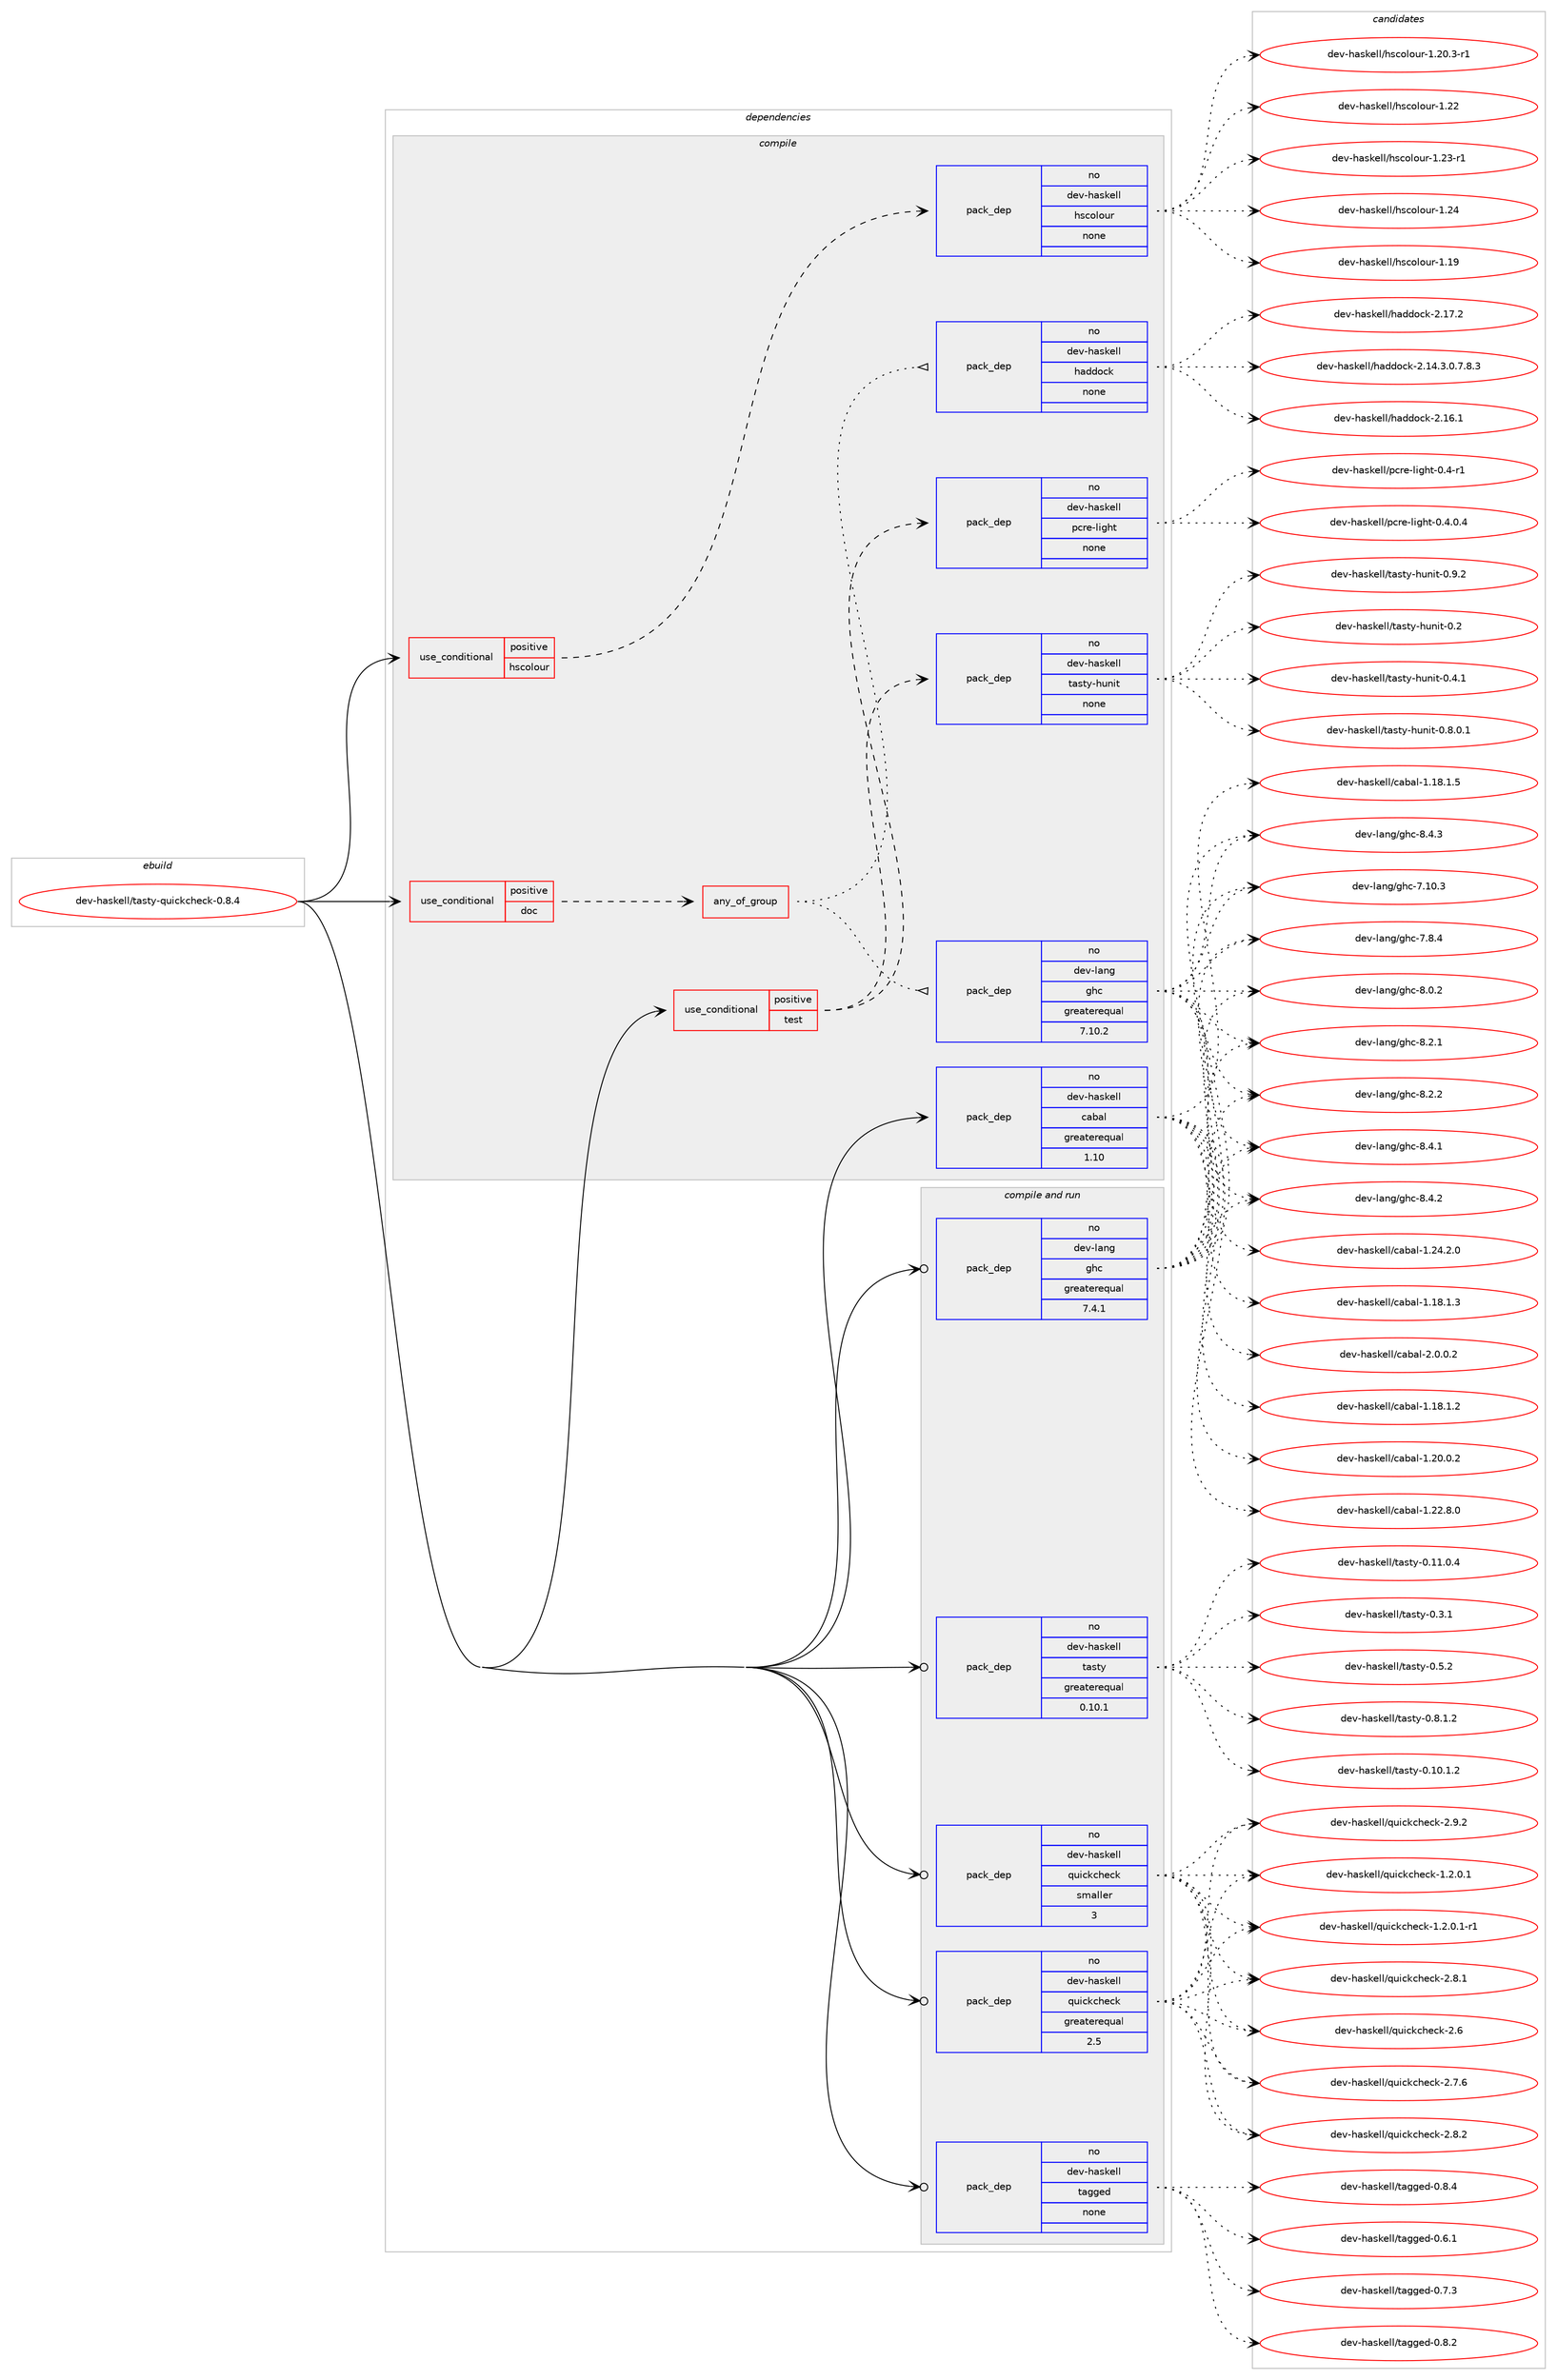 digraph prolog {

# *************
# Graph options
# *************

newrank=true;
concentrate=true;
compound=true;
graph [rankdir=LR,fontname=Helvetica,fontsize=10,ranksep=1.5];#, ranksep=2.5, nodesep=0.2];
edge  [arrowhead=vee];
node  [fontname=Helvetica,fontsize=10];

# **********
# The ebuild
# **********

subgraph cluster_leftcol {
color=gray;
rank=same;
label=<<i>ebuild</i>>;
id [label="dev-haskell/tasty-quickcheck-0.8.4", color=red, width=4, href="../dev-haskell/tasty-quickcheck-0.8.4.svg"];
}

# ****************
# The dependencies
# ****************

subgraph cluster_midcol {
color=gray;
label=<<i>dependencies</i>>;
subgraph cluster_compile {
fillcolor="#eeeeee";
style=filled;
label=<<i>compile</i>>;
subgraph cond361653 {
dependency1345339 [label=<<TABLE BORDER="0" CELLBORDER="1" CELLSPACING="0" CELLPADDING="4"><TR><TD ROWSPAN="3" CELLPADDING="10">use_conditional</TD></TR><TR><TD>positive</TD></TR><TR><TD>doc</TD></TR></TABLE>>, shape=none, color=red];
subgraph any21619 {
dependency1345340 [label=<<TABLE BORDER="0" CELLBORDER="1" CELLSPACING="0" CELLPADDING="4"><TR><TD CELLPADDING="10">any_of_group</TD></TR></TABLE>>, shape=none, color=red];subgraph pack961515 {
dependency1345341 [label=<<TABLE BORDER="0" CELLBORDER="1" CELLSPACING="0" CELLPADDING="4" WIDTH="220"><TR><TD ROWSPAN="6" CELLPADDING="30">pack_dep</TD></TR><TR><TD WIDTH="110">no</TD></TR><TR><TD>dev-haskell</TD></TR><TR><TD>haddock</TD></TR><TR><TD>none</TD></TR><TR><TD></TD></TR></TABLE>>, shape=none, color=blue];
}
dependency1345340:e -> dependency1345341:w [weight=20,style="dotted",arrowhead="oinv"];
subgraph pack961516 {
dependency1345342 [label=<<TABLE BORDER="0" CELLBORDER="1" CELLSPACING="0" CELLPADDING="4" WIDTH="220"><TR><TD ROWSPAN="6" CELLPADDING="30">pack_dep</TD></TR><TR><TD WIDTH="110">no</TD></TR><TR><TD>dev-lang</TD></TR><TR><TD>ghc</TD></TR><TR><TD>greaterequal</TD></TR><TR><TD>7.10.2</TD></TR></TABLE>>, shape=none, color=blue];
}
dependency1345340:e -> dependency1345342:w [weight=20,style="dotted",arrowhead="oinv"];
}
dependency1345339:e -> dependency1345340:w [weight=20,style="dashed",arrowhead="vee"];
}
id:e -> dependency1345339:w [weight=20,style="solid",arrowhead="vee"];
subgraph cond361654 {
dependency1345343 [label=<<TABLE BORDER="0" CELLBORDER="1" CELLSPACING="0" CELLPADDING="4"><TR><TD ROWSPAN="3" CELLPADDING="10">use_conditional</TD></TR><TR><TD>positive</TD></TR><TR><TD>hscolour</TD></TR></TABLE>>, shape=none, color=red];
subgraph pack961517 {
dependency1345344 [label=<<TABLE BORDER="0" CELLBORDER="1" CELLSPACING="0" CELLPADDING="4" WIDTH="220"><TR><TD ROWSPAN="6" CELLPADDING="30">pack_dep</TD></TR><TR><TD WIDTH="110">no</TD></TR><TR><TD>dev-haskell</TD></TR><TR><TD>hscolour</TD></TR><TR><TD>none</TD></TR><TR><TD></TD></TR></TABLE>>, shape=none, color=blue];
}
dependency1345343:e -> dependency1345344:w [weight=20,style="dashed",arrowhead="vee"];
}
id:e -> dependency1345343:w [weight=20,style="solid",arrowhead="vee"];
subgraph cond361655 {
dependency1345345 [label=<<TABLE BORDER="0" CELLBORDER="1" CELLSPACING="0" CELLPADDING="4"><TR><TD ROWSPAN="3" CELLPADDING="10">use_conditional</TD></TR><TR><TD>positive</TD></TR><TR><TD>test</TD></TR></TABLE>>, shape=none, color=red];
subgraph pack961518 {
dependency1345346 [label=<<TABLE BORDER="0" CELLBORDER="1" CELLSPACING="0" CELLPADDING="4" WIDTH="220"><TR><TD ROWSPAN="6" CELLPADDING="30">pack_dep</TD></TR><TR><TD WIDTH="110">no</TD></TR><TR><TD>dev-haskell</TD></TR><TR><TD>pcre-light</TD></TR><TR><TD>none</TD></TR><TR><TD></TD></TR></TABLE>>, shape=none, color=blue];
}
dependency1345345:e -> dependency1345346:w [weight=20,style="dashed",arrowhead="vee"];
subgraph pack961519 {
dependency1345347 [label=<<TABLE BORDER="0" CELLBORDER="1" CELLSPACING="0" CELLPADDING="4" WIDTH="220"><TR><TD ROWSPAN="6" CELLPADDING="30">pack_dep</TD></TR><TR><TD WIDTH="110">no</TD></TR><TR><TD>dev-haskell</TD></TR><TR><TD>tasty-hunit</TD></TR><TR><TD>none</TD></TR><TR><TD></TD></TR></TABLE>>, shape=none, color=blue];
}
dependency1345345:e -> dependency1345347:w [weight=20,style="dashed",arrowhead="vee"];
}
id:e -> dependency1345345:w [weight=20,style="solid",arrowhead="vee"];
subgraph pack961520 {
dependency1345348 [label=<<TABLE BORDER="0" CELLBORDER="1" CELLSPACING="0" CELLPADDING="4" WIDTH="220"><TR><TD ROWSPAN="6" CELLPADDING="30">pack_dep</TD></TR><TR><TD WIDTH="110">no</TD></TR><TR><TD>dev-haskell</TD></TR><TR><TD>cabal</TD></TR><TR><TD>greaterequal</TD></TR><TR><TD>1.10</TD></TR></TABLE>>, shape=none, color=blue];
}
id:e -> dependency1345348:w [weight=20,style="solid",arrowhead="vee"];
}
subgraph cluster_compileandrun {
fillcolor="#eeeeee";
style=filled;
label=<<i>compile and run</i>>;
subgraph pack961521 {
dependency1345349 [label=<<TABLE BORDER="0" CELLBORDER="1" CELLSPACING="0" CELLPADDING="4" WIDTH="220"><TR><TD ROWSPAN="6" CELLPADDING="30">pack_dep</TD></TR><TR><TD WIDTH="110">no</TD></TR><TR><TD>dev-haskell</TD></TR><TR><TD>quickcheck</TD></TR><TR><TD>greaterequal</TD></TR><TR><TD>2.5</TD></TR></TABLE>>, shape=none, color=blue];
}
id:e -> dependency1345349:w [weight=20,style="solid",arrowhead="odotvee"];
subgraph pack961522 {
dependency1345350 [label=<<TABLE BORDER="0" CELLBORDER="1" CELLSPACING="0" CELLPADDING="4" WIDTH="220"><TR><TD ROWSPAN="6" CELLPADDING="30">pack_dep</TD></TR><TR><TD WIDTH="110">no</TD></TR><TR><TD>dev-haskell</TD></TR><TR><TD>quickcheck</TD></TR><TR><TD>smaller</TD></TR><TR><TD>3</TD></TR></TABLE>>, shape=none, color=blue];
}
id:e -> dependency1345350:w [weight=20,style="solid",arrowhead="odotvee"];
subgraph pack961523 {
dependency1345351 [label=<<TABLE BORDER="0" CELLBORDER="1" CELLSPACING="0" CELLPADDING="4" WIDTH="220"><TR><TD ROWSPAN="6" CELLPADDING="30">pack_dep</TD></TR><TR><TD WIDTH="110">no</TD></TR><TR><TD>dev-haskell</TD></TR><TR><TD>tagged</TD></TR><TR><TD>none</TD></TR><TR><TD></TD></TR></TABLE>>, shape=none, color=blue];
}
id:e -> dependency1345351:w [weight=20,style="solid",arrowhead="odotvee"];
subgraph pack961524 {
dependency1345352 [label=<<TABLE BORDER="0" CELLBORDER="1" CELLSPACING="0" CELLPADDING="4" WIDTH="220"><TR><TD ROWSPAN="6" CELLPADDING="30">pack_dep</TD></TR><TR><TD WIDTH="110">no</TD></TR><TR><TD>dev-haskell</TD></TR><TR><TD>tasty</TD></TR><TR><TD>greaterequal</TD></TR><TR><TD>0.10.1</TD></TR></TABLE>>, shape=none, color=blue];
}
id:e -> dependency1345352:w [weight=20,style="solid",arrowhead="odotvee"];
subgraph pack961525 {
dependency1345353 [label=<<TABLE BORDER="0" CELLBORDER="1" CELLSPACING="0" CELLPADDING="4" WIDTH="220"><TR><TD ROWSPAN="6" CELLPADDING="30">pack_dep</TD></TR><TR><TD WIDTH="110">no</TD></TR><TR><TD>dev-lang</TD></TR><TR><TD>ghc</TD></TR><TR><TD>greaterequal</TD></TR><TR><TD>7.4.1</TD></TR></TABLE>>, shape=none, color=blue];
}
id:e -> dependency1345353:w [weight=20,style="solid",arrowhead="odotvee"];
}
subgraph cluster_run {
fillcolor="#eeeeee";
style=filled;
label=<<i>run</i>>;
}
}

# **************
# The candidates
# **************

subgraph cluster_choices {
rank=same;
color=gray;
label=<<i>candidates</i>>;

subgraph choice961515 {
color=black;
nodesep=1;
choice1001011184510497115107101108108471049710010011199107455046495246514648465546564651 [label="dev-haskell/haddock-2.14.3.0.7.8.3", color=red, width=4,href="../dev-haskell/haddock-2.14.3.0.7.8.3.svg"];
choice100101118451049711510710110810847104971001001119910745504649544649 [label="dev-haskell/haddock-2.16.1", color=red, width=4,href="../dev-haskell/haddock-2.16.1.svg"];
choice100101118451049711510710110810847104971001001119910745504649554650 [label="dev-haskell/haddock-2.17.2", color=red, width=4,href="../dev-haskell/haddock-2.17.2.svg"];
dependency1345341:e -> choice1001011184510497115107101108108471049710010011199107455046495246514648465546564651:w [style=dotted,weight="100"];
dependency1345341:e -> choice100101118451049711510710110810847104971001001119910745504649544649:w [style=dotted,weight="100"];
dependency1345341:e -> choice100101118451049711510710110810847104971001001119910745504649554650:w [style=dotted,weight="100"];
}
subgraph choice961516 {
color=black;
nodesep=1;
choice1001011184510897110103471031049945554649484651 [label="dev-lang/ghc-7.10.3", color=red, width=4,href="../dev-lang/ghc-7.10.3.svg"];
choice10010111845108971101034710310499455546564652 [label="dev-lang/ghc-7.8.4", color=red, width=4,href="../dev-lang/ghc-7.8.4.svg"];
choice10010111845108971101034710310499455646484650 [label="dev-lang/ghc-8.0.2", color=red, width=4,href="../dev-lang/ghc-8.0.2.svg"];
choice10010111845108971101034710310499455646504649 [label="dev-lang/ghc-8.2.1", color=red, width=4,href="../dev-lang/ghc-8.2.1.svg"];
choice10010111845108971101034710310499455646504650 [label="dev-lang/ghc-8.2.2", color=red, width=4,href="../dev-lang/ghc-8.2.2.svg"];
choice10010111845108971101034710310499455646524649 [label="dev-lang/ghc-8.4.1", color=red, width=4,href="../dev-lang/ghc-8.4.1.svg"];
choice10010111845108971101034710310499455646524650 [label="dev-lang/ghc-8.4.2", color=red, width=4,href="../dev-lang/ghc-8.4.2.svg"];
choice10010111845108971101034710310499455646524651 [label="dev-lang/ghc-8.4.3", color=red, width=4,href="../dev-lang/ghc-8.4.3.svg"];
dependency1345342:e -> choice1001011184510897110103471031049945554649484651:w [style=dotted,weight="100"];
dependency1345342:e -> choice10010111845108971101034710310499455546564652:w [style=dotted,weight="100"];
dependency1345342:e -> choice10010111845108971101034710310499455646484650:w [style=dotted,weight="100"];
dependency1345342:e -> choice10010111845108971101034710310499455646504649:w [style=dotted,weight="100"];
dependency1345342:e -> choice10010111845108971101034710310499455646504650:w [style=dotted,weight="100"];
dependency1345342:e -> choice10010111845108971101034710310499455646524649:w [style=dotted,weight="100"];
dependency1345342:e -> choice10010111845108971101034710310499455646524650:w [style=dotted,weight="100"];
dependency1345342:e -> choice10010111845108971101034710310499455646524651:w [style=dotted,weight="100"];
}
subgraph choice961517 {
color=black;
nodesep=1;
choice100101118451049711510710110810847104115991111081111171144549464957 [label="dev-haskell/hscolour-1.19", color=red, width=4,href="../dev-haskell/hscolour-1.19.svg"];
choice10010111845104971151071011081084710411599111108111117114454946504846514511449 [label="dev-haskell/hscolour-1.20.3-r1", color=red, width=4,href="../dev-haskell/hscolour-1.20.3-r1.svg"];
choice100101118451049711510710110810847104115991111081111171144549465050 [label="dev-haskell/hscolour-1.22", color=red, width=4,href="../dev-haskell/hscolour-1.22.svg"];
choice1001011184510497115107101108108471041159911110811111711445494650514511449 [label="dev-haskell/hscolour-1.23-r1", color=red, width=4,href="../dev-haskell/hscolour-1.23-r1.svg"];
choice100101118451049711510710110810847104115991111081111171144549465052 [label="dev-haskell/hscolour-1.24", color=red, width=4,href="../dev-haskell/hscolour-1.24.svg"];
dependency1345344:e -> choice100101118451049711510710110810847104115991111081111171144549464957:w [style=dotted,weight="100"];
dependency1345344:e -> choice10010111845104971151071011081084710411599111108111117114454946504846514511449:w [style=dotted,weight="100"];
dependency1345344:e -> choice100101118451049711510710110810847104115991111081111171144549465050:w [style=dotted,weight="100"];
dependency1345344:e -> choice1001011184510497115107101108108471041159911110811111711445494650514511449:w [style=dotted,weight="100"];
dependency1345344:e -> choice100101118451049711510710110810847104115991111081111171144549465052:w [style=dotted,weight="100"];
}
subgraph choice961518 {
color=black;
nodesep=1;
choice1001011184510497115107101108108471129911410145108105103104116454846524511449 [label="dev-haskell/pcre-light-0.4-r1", color=red, width=4,href="../dev-haskell/pcre-light-0.4-r1.svg"];
choice10010111845104971151071011081084711299114101451081051031041164548465246484652 [label="dev-haskell/pcre-light-0.4.0.4", color=red, width=4,href="../dev-haskell/pcre-light-0.4.0.4.svg"];
dependency1345346:e -> choice1001011184510497115107101108108471129911410145108105103104116454846524511449:w [style=dotted,weight="100"];
dependency1345346:e -> choice10010111845104971151071011081084711299114101451081051031041164548465246484652:w [style=dotted,weight="100"];
}
subgraph choice961519 {
color=black;
nodesep=1;
choice100101118451049711510710110810847116971151161214510411711010511645484650 [label="dev-haskell/tasty-hunit-0.2", color=red, width=4,href="../dev-haskell/tasty-hunit-0.2.svg"];
choice1001011184510497115107101108108471169711511612145104117110105116454846524649 [label="dev-haskell/tasty-hunit-0.4.1", color=red, width=4,href="../dev-haskell/tasty-hunit-0.4.1.svg"];
choice10010111845104971151071011081084711697115116121451041171101051164548465646484649 [label="dev-haskell/tasty-hunit-0.8.0.1", color=red, width=4,href="../dev-haskell/tasty-hunit-0.8.0.1.svg"];
choice1001011184510497115107101108108471169711511612145104117110105116454846574650 [label="dev-haskell/tasty-hunit-0.9.2", color=red, width=4,href="../dev-haskell/tasty-hunit-0.9.2.svg"];
dependency1345347:e -> choice100101118451049711510710110810847116971151161214510411711010511645484650:w [style=dotted,weight="100"];
dependency1345347:e -> choice1001011184510497115107101108108471169711511612145104117110105116454846524649:w [style=dotted,weight="100"];
dependency1345347:e -> choice10010111845104971151071011081084711697115116121451041171101051164548465646484649:w [style=dotted,weight="100"];
dependency1345347:e -> choice1001011184510497115107101108108471169711511612145104117110105116454846574650:w [style=dotted,weight="100"];
}
subgraph choice961520 {
color=black;
nodesep=1;
choice10010111845104971151071011081084799979897108454946495646494650 [label="dev-haskell/cabal-1.18.1.2", color=red, width=4,href="../dev-haskell/cabal-1.18.1.2.svg"];
choice10010111845104971151071011081084799979897108454946495646494651 [label="dev-haskell/cabal-1.18.1.3", color=red, width=4,href="../dev-haskell/cabal-1.18.1.3.svg"];
choice10010111845104971151071011081084799979897108454946495646494653 [label="dev-haskell/cabal-1.18.1.5", color=red, width=4,href="../dev-haskell/cabal-1.18.1.5.svg"];
choice10010111845104971151071011081084799979897108454946504846484650 [label="dev-haskell/cabal-1.20.0.2", color=red, width=4,href="../dev-haskell/cabal-1.20.0.2.svg"];
choice10010111845104971151071011081084799979897108454946505046564648 [label="dev-haskell/cabal-1.22.8.0", color=red, width=4,href="../dev-haskell/cabal-1.22.8.0.svg"];
choice10010111845104971151071011081084799979897108454946505246504648 [label="dev-haskell/cabal-1.24.2.0", color=red, width=4,href="../dev-haskell/cabal-1.24.2.0.svg"];
choice100101118451049711510710110810847999798971084550464846484650 [label="dev-haskell/cabal-2.0.0.2", color=red, width=4,href="../dev-haskell/cabal-2.0.0.2.svg"];
dependency1345348:e -> choice10010111845104971151071011081084799979897108454946495646494650:w [style=dotted,weight="100"];
dependency1345348:e -> choice10010111845104971151071011081084799979897108454946495646494651:w [style=dotted,weight="100"];
dependency1345348:e -> choice10010111845104971151071011081084799979897108454946495646494653:w [style=dotted,weight="100"];
dependency1345348:e -> choice10010111845104971151071011081084799979897108454946504846484650:w [style=dotted,weight="100"];
dependency1345348:e -> choice10010111845104971151071011081084799979897108454946505046564648:w [style=dotted,weight="100"];
dependency1345348:e -> choice10010111845104971151071011081084799979897108454946505246504648:w [style=dotted,weight="100"];
dependency1345348:e -> choice100101118451049711510710110810847999798971084550464846484650:w [style=dotted,weight="100"];
}
subgraph choice961521 {
color=black;
nodesep=1;
choice1001011184510497115107101108108471131171059910799104101991074549465046484649 [label="dev-haskell/quickcheck-1.2.0.1", color=red, width=4,href="../dev-haskell/quickcheck-1.2.0.1.svg"];
choice10010111845104971151071011081084711311710599107991041019910745494650464846494511449 [label="dev-haskell/quickcheck-1.2.0.1-r1", color=red, width=4,href="../dev-haskell/quickcheck-1.2.0.1-r1.svg"];
choice10010111845104971151071011081084711311710599107991041019910745504654 [label="dev-haskell/quickcheck-2.6", color=red, width=4,href="../dev-haskell/quickcheck-2.6.svg"];
choice100101118451049711510710110810847113117105991079910410199107455046554654 [label="dev-haskell/quickcheck-2.7.6", color=red, width=4,href="../dev-haskell/quickcheck-2.7.6.svg"];
choice100101118451049711510710110810847113117105991079910410199107455046564649 [label="dev-haskell/quickcheck-2.8.1", color=red, width=4,href="../dev-haskell/quickcheck-2.8.1.svg"];
choice100101118451049711510710110810847113117105991079910410199107455046564650 [label="dev-haskell/quickcheck-2.8.2", color=red, width=4,href="../dev-haskell/quickcheck-2.8.2.svg"];
choice100101118451049711510710110810847113117105991079910410199107455046574650 [label="dev-haskell/quickcheck-2.9.2", color=red, width=4,href="../dev-haskell/quickcheck-2.9.2.svg"];
dependency1345349:e -> choice1001011184510497115107101108108471131171059910799104101991074549465046484649:w [style=dotted,weight="100"];
dependency1345349:e -> choice10010111845104971151071011081084711311710599107991041019910745494650464846494511449:w [style=dotted,weight="100"];
dependency1345349:e -> choice10010111845104971151071011081084711311710599107991041019910745504654:w [style=dotted,weight="100"];
dependency1345349:e -> choice100101118451049711510710110810847113117105991079910410199107455046554654:w [style=dotted,weight="100"];
dependency1345349:e -> choice100101118451049711510710110810847113117105991079910410199107455046564649:w [style=dotted,weight="100"];
dependency1345349:e -> choice100101118451049711510710110810847113117105991079910410199107455046564650:w [style=dotted,weight="100"];
dependency1345349:e -> choice100101118451049711510710110810847113117105991079910410199107455046574650:w [style=dotted,weight="100"];
}
subgraph choice961522 {
color=black;
nodesep=1;
choice1001011184510497115107101108108471131171059910799104101991074549465046484649 [label="dev-haskell/quickcheck-1.2.0.1", color=red, width=4,href="../dev-haskell/quickcheck-1.2.0.1.svg"];
choice10010111845104971151071011081084711311710599107991041019910745494650464846494511449 [label="dev-haskell/quickcheck-1.2.0.1-r1", color=red, width=4,href="../dev-haskell/quickcheck-1.2.0.1-r1.svg"];
choice10010111845104971151071011081084711311710599107991041019910745504654 [label="dev-haskell/quickcheck-2.6", color=red, width=4,href="../dev-haskell/quickcheck-2.6.svg"];
choice100101118451049711510710110810847113117105991079910410199107455046554654 [label="dev-haskell/quickcheck-2.7.6", color=red, width=4,href="../dev-haskell/quickcheck-2.7.6.svg"];
choice100101118451049711510710110810847113117105991079910410199107455046564649 [label="dev-haskell/quickcheck-2.8.1", color=red, width=4,href="../dev-haskell/quickcheck-2.8.1.svg"];
choice100101118451049711510710110810847113117105991079910410199107455046564650 [label="dev-haskell/quickcheck-2.8.2", color=red, width=4,href="../dev-haskell/quickcheck-2.8.2.svg"];
choice100101118451049711510710110810847113117105991079910410199107455046574650 [label="dev-haskell/quickcheck-2.9.2", color=red, width=4,href="../dev-haskell/quickcheck-2.9.2.svg"];
dependency1345350:e -> choice1001011184510497115107101108108471131171059910799104101991074549465046484649:w [style=dotted,weight="100"];
dependency1345350:e -> choice10010111845104971151071011081084711311710599107991041019910745494650464846494511449:w [style=dotted,weight="100"];
dependency1345350:e -> choice10010111845104971151071011081084711311710599107991041019910745504654:w [style=dotted,weight="100"];
dependency1345350:e -> choice100101118451049711510710110810847113117105991079910410199107455046554654:w [style=dotted,weight="100"];
dependency1345350:e -> choice100101118451049711510710110810847113117105991079910410199107455046564649:w [style=dotted,weight="100"];
dependency1345350:e -> choice100101118451049711510710110810847113117105991079910410199107455046564650:w [style=dotted,weight="100"];
dependency1345350:e -> choice100101118451049711510710110810847113117105991079910410199107455046574650:w [style=dotted,weight="100"];
}
subgraph choice961523 {
color=black;
nodesep=1;
choice10010111845104971151071011081084711697103103101100454846544649 [label="dev-haskell/tagged-0.6.1", color=red, width=4,href="../dev-haskell/tagged-0.6.1.svg"];
choice10010111845104971151071011081084711697103103101100454846554651 [label="dev-haskell/tagged-0.7.3", color=red, width=4,href="../dev-haskell/tagged-0.7.3.svg"];
choice10010111845104971151071011081084711697103103101100454846564650 [label="dev-haskell/tagged-0.8.2", color=red, width=4,href="../dev-haskell/tagged-0.8.2.svg"];
choice10010111845104971151071011081084711697103103101100454846564652 [label="dev-haskell/tagged-0.8.4", color=red, width=4,href="../dev-haskell/tagged-0.8.4.svg"];
dependency1345351:e -> choice10010111845104971151071011081084711697103103101100454846544649:w [style=dotted,weight="100"];
dependency1345351:e -> choice10010111845104971151071011081084711697103103101100454846554651:w [style=dotted,weight="100"];
dependency1345351:e -> choice10010111845104971151071011081084711697103103101100454846564650:w [style=dotted,weight="100"];
dependency1345351:e -> choice10010111845104971151071011081084711697103103101100454846564652:w [style=dotted,weight="100"];
}
subgraph choice961524 {
color=black;
nodesep=1;
choice10010111845104971151071011081084711697115116121454846494846494650 [label="dev-haskell/tasty-0.10.1.2", color=red, width=4,href="../dev-haskell/tasty-0.10.1.2.svg"];
choice10010111845104971151071011081084711697115116121454846494946484652 [label="dev-haskell/tasty-0.11.0.4", color=red, width=4,href="../dev-haskell/tasty-0.11.0.4.svg"];
choice10010111845104971151071011081084711697115116121454846514649 [label="dev-haskell/tasty-0.3.1", color=red, width=4,href="../dev-haskell/tasty-0.3.1.svg"];
choice10010111845104971151071011081084711697115116121454846534650 [label="dev-haskell/tasty-0.5.2", color=red, width=4,href="../dev-haskell/tasty-0.5.2.svg"];
choice100101118451049711510710110810847116971151161214548465646494650 [label="dev-haskell/tasty-0.8.1.2", color=red, width=4,href="../dev-haskell/tasty-0.8.1.2.svg"];
dependency1345352:e -> choice10010111845104971151071011081084711697115116121454846494846494650:w [style=dotted,weight="100"];
dependency1345352:e -> choice10010111845104971151071011081084711697115116121454846494946484652:w [style=dotted,weight="100"];
dependency1345352:e -> choice10010111845104971151071011081084711697115116121454846514649:w [style=dotted,weight="100"];
dependency1345352:e -> choice10010111845104971151071011081084711697115116121454846534650:w [style=dotted,weight="100"];
dependency1345352:e -> choice100101118451049711510710110810847116971151161214548465646494650:w [style=dotted,weight="100"];
}
subgraph choice961525 {
color=black;
nodesep=1;
choice1001011184510897110103471031049945554649484651 [label="dev-lang/ghc-7.10.3", color=red, width=4,href="../dev-lang/ghc-7.10.3.svg"];
choice10010111845108971101034710310499455546564652 [label="dev-lang/ghc-7.8.4", color=red, width=4,href="../dev-lang/ghc-7.8.4.svg"];
choice10010111845108971101034710310499455646484650 [label="dev-lang/ghc-8.0.2", color=red, width=4,href="../dev-lang/ghc-8.0.2.svg"];
choice10010111845108971101034710310499455646504649 [label="dev-lang/ghc-8.2.1", color=red, width=4,href="../dev-lang/ghc-8.2.1.svg"];
choice10010111845108971101034710310499455646504650 [label="dev-lang/ghc-8.2.2", color=red, width=4,href="../dev-lang/ghc-8.2.2.svg"];
choice10010111845108971101034710310499455646524649 [label="dev-lang/ghc-8.4.1", color=red, width=4,href="../dev-lang/ghc-8.4.1.svg"];
choice10010111845108971101034710310499455646524650 [label="dev-lang/ghc-8.4.2", color=red, width=4,href="../dev-lang/ghc-8.4.2.svg"];
choice10010111845108971101034710310499455646524651 [label="dev-lang/ghc-8.4.3", color=red, width=4,href="../dev-lang/ghc-8.4.3.svg"];
dependency1345353:e -> choice1001011184510897110103471031049945554649484651:w [style=dotted,weight="100"];
dependency1345353:e -> choice10010111845108971101034710310499455546564652:w [style=dotted,weight="100"];
dependency1345353:e -> choice10010111845108971101034710310499455646484650:w [style=dotted,weight="100"];
dependency1345353:e -> choice10010111845108971101034710310499455646504649:w [style=dotted,weight="100"];
dependency1345353:e -> choice10010111845108971101034710310499455646504650:w [style=dotted,weight="100"];
dependency1345353:e -> choice10010111845108971101034710310499455646524649:w [style=dotted,weight="100"];
dependency1345353:e -> choice10010111845108971101034710310499455646524650:w [style=dotted,weight="100"];
dependency1345353:e -> choice10010111845108971101034710310499455646524651:w [style=dotted,weight="100"];
}
}

}

